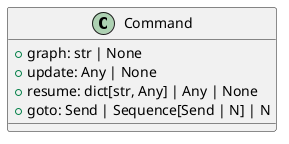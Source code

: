@startuml

class Command{
    + graph: str | None
    + update: Any | None
    + resume: dict[str, Any] | Any | None
    + goto: Send | Sequence[Send | N] | N
}

@enduml
